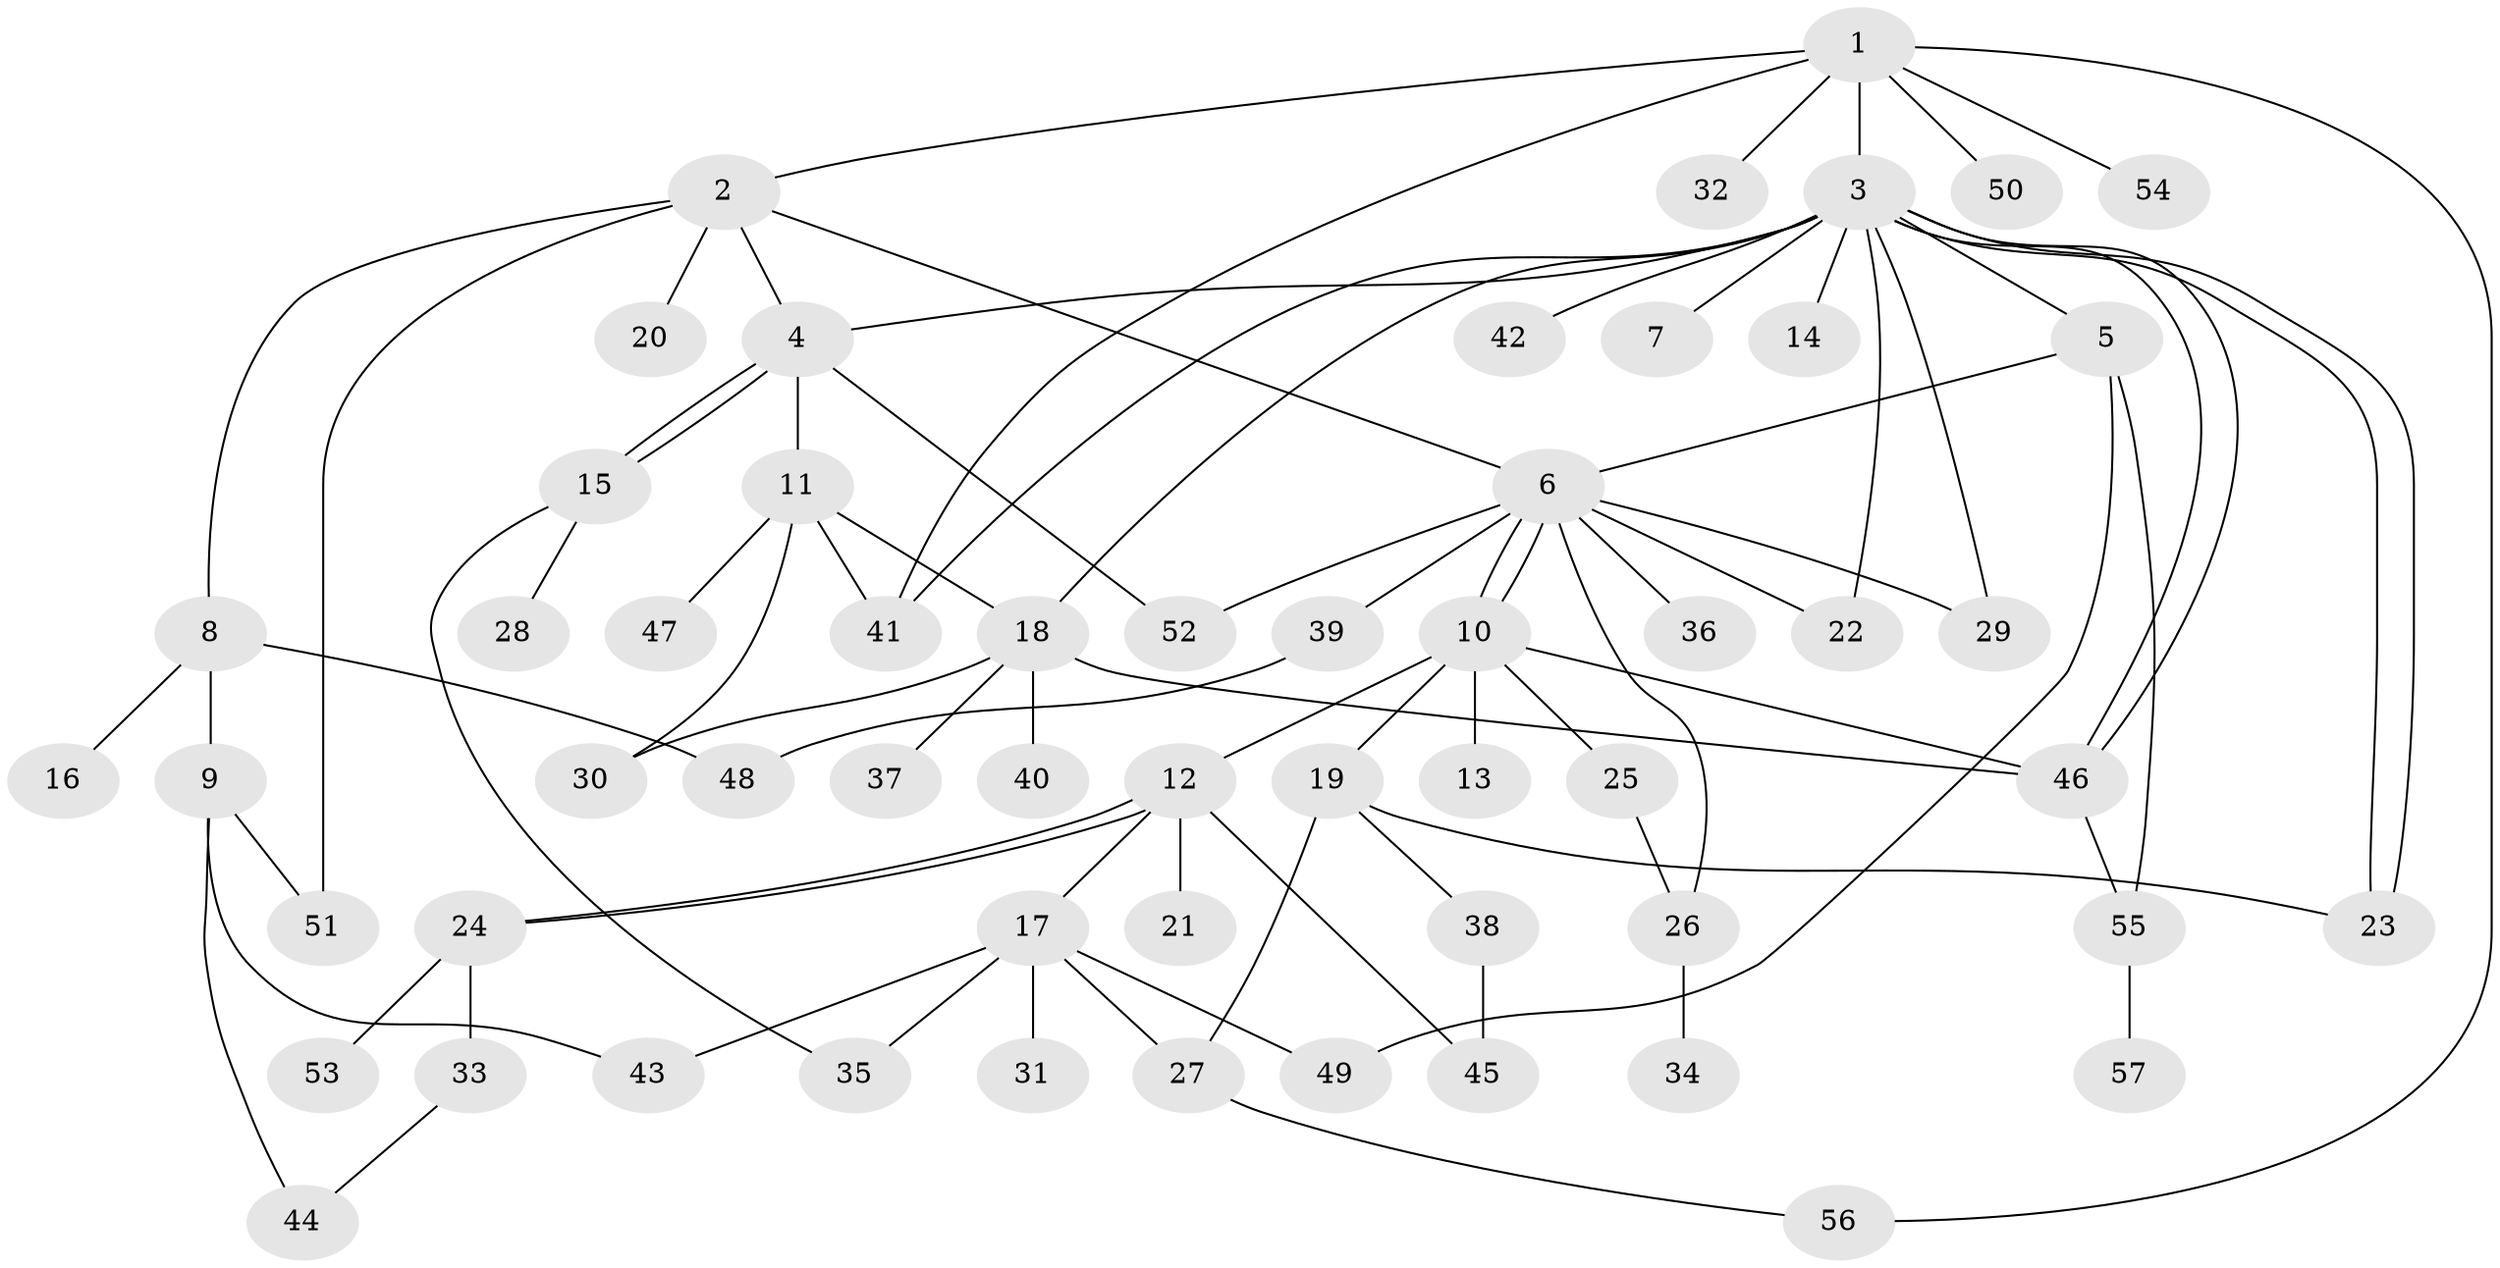 // Generated by graph-tools (version 1.1) at 2025/01/03/09/25 03:01:47]
// undirected, 57 vertices, 84 edges
graph export_dot {
graph [start="1"]
  node [color=gray90,style=filled];
  1;
  2;
  3;
  4;
  5;
  6;
  7;
  8;
  9;
  10;
  11;
  12;
  13;
  14;
  15;
  16;
  17;
  18;
  19;
  20;
  21;
  22;
  23;
  24;
  25;
  26;
  27;
  28;
  29;
  30;
  31;
  32;
  33;
  34;
  35;
  36;
  37;
  38;
  39;
  40;
  41;
  42;
  43;
  44;
  45;
  46;
  47;
  48;
  49;
  50;
  51;
  52;
  53;
  54;
  55;
  56;
  57;
  1 -- 2;
  1 -- 3;
  1 -- 32;
  1 -- 41;
  1 -- 50;
  1 -- 54;
  1 -- 56;
  2 -- 4;
  2 -- 6;
  2 -- 8;
  2 -- 20;
  2 -- 51;
  3 -- 4;
  3 -- 5;
  3 -- 7;
  3 -- 14;
  3 -- 18;
  3 -- 22;
  3 -- 23;
  3 -- 23;
  3 -- 29;
  3 -- 41;
  3 -- 42;
  3 -- 46;
  3 -- 46;
  4 -- 11;
  4 -- 15;
  4 -- 15;
  4 -- 52;
  5 -- 6;
  5 -- 49;
  5 -- 55;
  6 -- 10;
  6 -- 10;
  6 -- 22;
  6 -- 26;
  6 -- 29;
  6 -- 36;
  6 -- 39;
  6 -- 52;
  8 -- 9;
  8 -- 16;
  8 -- 48;
  9 -- 43;
  9 -- 44;
  9 -- 51;
  10 -- 12;
  10 -- 13;
  10 -- 19;
  10 -- 25;
  10 -- 46;
  11 -- 18;
  11 -- 30;
  11 -- 41;
  11 -- 47;
  12 -- 17;
  12 -- 21;
  12 -- 24;
  12 -- 24;
  12 -- 45;
  15 -- 28;
  15 -- 35;
  17 -- 27;
  17 -- 31;
  17 -- 35;
  17 -- 43;
  17 -- 49;
  18 -- 30;
  18 -- 37;
  18 -- 40;
  18 -- 46;
  19 -- 23;
  19 -- 27;
  19 -- 38;
  24 -- 33;
  24 -- 53;
  25 -- 26;
  26 -- 34;
  27 -- 56;
  33 -- 44;
  38 -- 45;
  39 -- 48;
  46 -- 55;
  55 -- 57;
}
